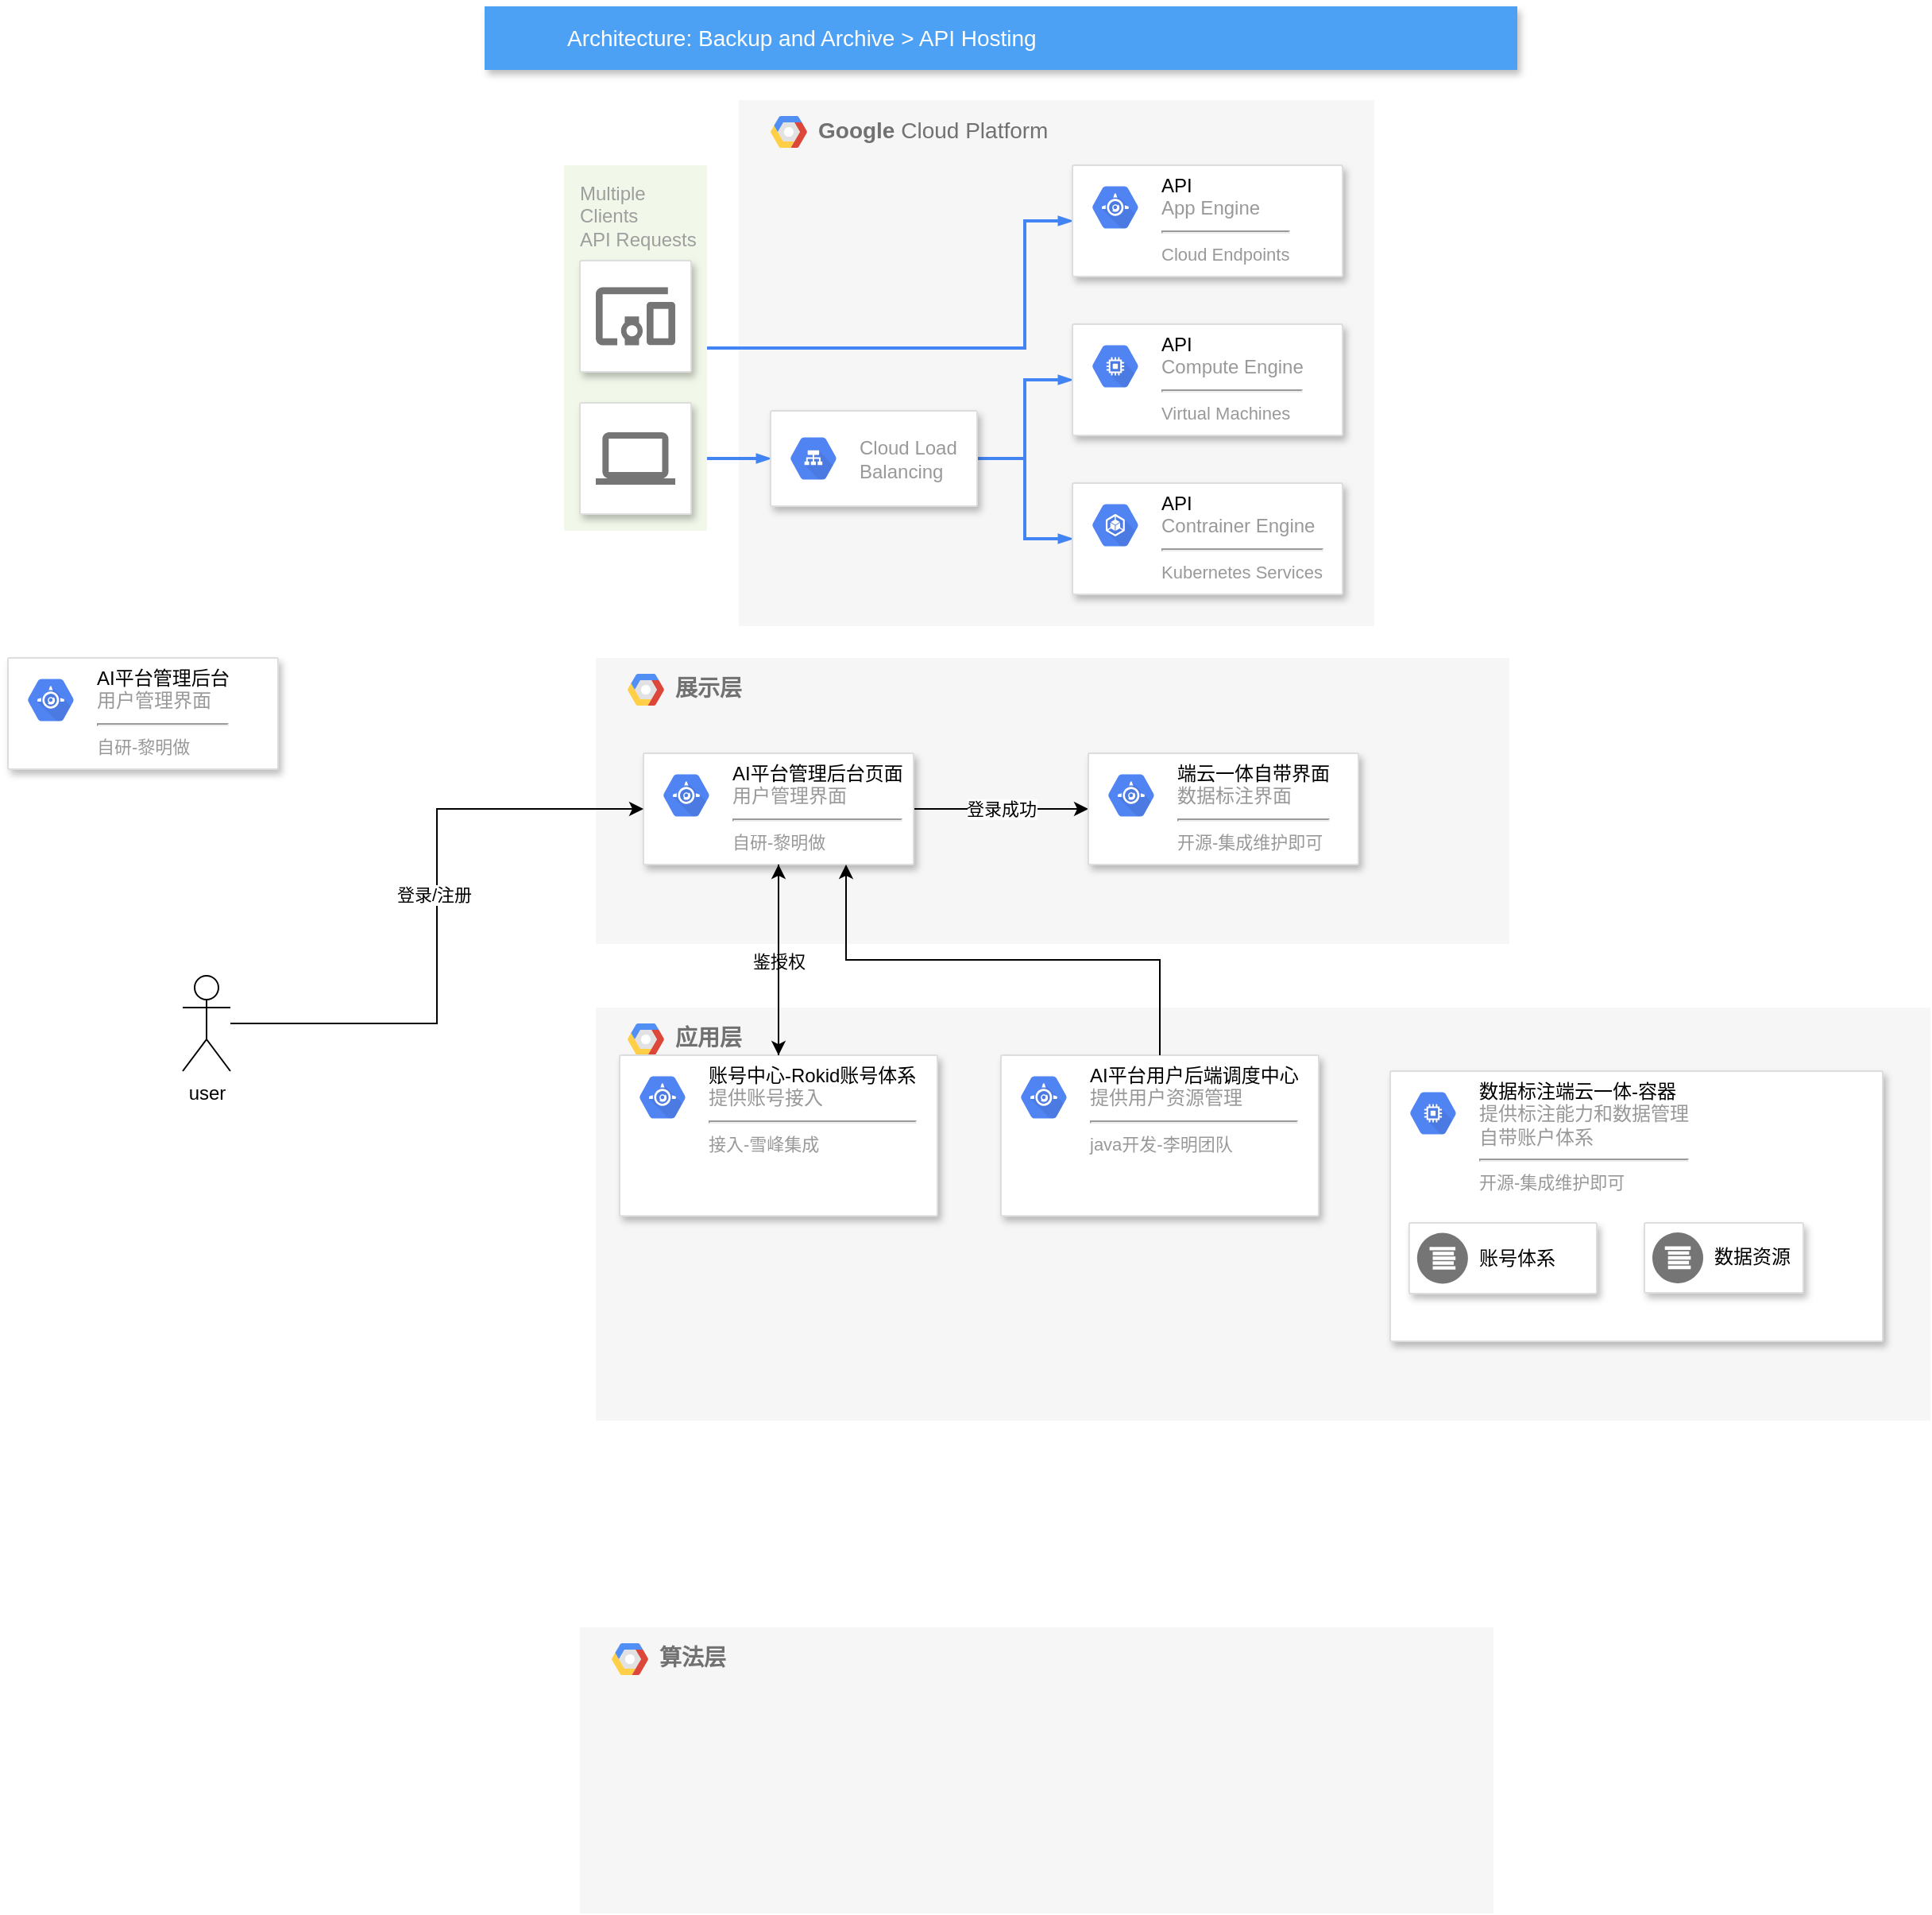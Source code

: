 <mxfile version="17.2.2" type="github">
  <diagram id="f106602c-feb2-e66a-4537-3a34d633f6aa" name="Page-1">
    <mxGraphModel dx="2115" dy="559" grid="1" gridSize="10" guides="1" tooltips="1" connect="1" arrows="1" fold="1" page="1" pageScale="1" pageWidth="1169" pageHeight="827" background="none" math="0" shadow="0">
      <root>
        <mxCell id="0" />
        <mxCell id="1" parent="0" />
        <mxCell id="14" value="&lt;b&gt;Google &lt;/b&gt;Cloud Platform" style="fillColor=#F6F6F6;strokeColor=none;shadow=0;gradientColor=none;fontSize=14;align=left;spacing=10;fontColor=#717171;9E9E9E;verticalAlign=top;spacingTop=-4;fontStyle=0;spacingLeft=40;html=1;" parent="1" vertex="1">
          <mxGeometry x="420" y="99" width="400" height="331" as="geometry" />
        </mxCell>
        <mxCell id="15" value="" style="shape=mxgraph.gcp2.google_cloud_platform;fillColor=#F6F6F6;strokeColor=none;shadow=0;gradientColor=none;" parent="14" vertex="1">
          <mxGeometry width="23" height="20" relative="1" as="geometry">
            <mxPoint x="20" y="10" as="offset" />
          </mxGeometry>
        </mxCell>
        <mxCell id="997" value="Multiple&lt;br&gt;Clients&lt;br&gt;API Requests&lt;br&gt;" style="rounded=1;absoluteArcSize=1;arcSize=2;html=1;strokeColor=none;gradientColor=none;shadow=0;dashed=0;fontSize=12;fontColor=#9E9E9E;align=left;verticalAlign=top;spacing=10;spacingTop=-4;fillColor=#F1F8E9;" parent="1" vertex="1">
          <mxGeometry x="310" y="140" width="90" height="230" as="geometry" />
        </mxCell>
        <mxCell id="818" value="Architecture: Backup and Archive &amp;gt; API Hosting" style="fillColor=#4DA1F5;strokeColor=none;shadow=1;gradientColor=none;fontSize=14;align=left;spacingLeft=50;fontColor=#ffffff;html=1;" parent="1" vertex="1">
          <mxGeometry x="260" y="40" width="650" height="40" as="geometry" />
        </mxCell>
        <mxCell id="999" style="edgeStyle=orthogonalEdgeStyle;rounded=0;elbow=vertical;html=1;labelBackgroundColor=none;startFill=1;startSize=4;endArrow=blockThin;endFill=1;endSize=4;jettySize=auto;orthogonalLoop=1;strokeColor=#4284F3;strokeWidth=2;fontSize=12;fontColor=#000000;align=left;dashed=0;" parent="1" source="997" target="991" edge="1">
          <mxGeometry relative="1" as="geometry">
            <Array as="points">
              <mxPoint x="600" y="255" />
              <mxPoint x="600" y="175" />
            </Array>
          </mxGeometry>
        </mxCell>
        <mxCell id="985" value="" style="strokeColor=#dddddd;fillColor=#ffffff;shadow=1;strokeWidth=1;rounded=1;absoluteArcSize=1;arcSize=2;labelPosition=center;verticalLabelPosition=middle;align=center;verticalAlign=bottom;spacingLeft=0;fontColor=#999999;fontSize=12;whiteSpace=wrap;spacingBottom=2;html=1;" parent="1" vertex="1">
          <mxGeometry x="320" y="200" width="70" height="70" as="geometry" />
        </mxCell>
        <mxCell id="986" value="" style="dashed=0;connectable=0;html=1;fillColor=#757575;strokeColor=none;shape=mxgraph.gcp2.mobile_devices;part=1;" parent="985" vertex="1">
          <mxGeometry x="0.5" width="50" height="36.5" relative="1" as="geometry">
            <mxPoint x="-25" y="16.75" as="offset" />
          </mxGeometry>
        </mxCell>
        <mxCell id="998" style="edgeStyle=elbowEdgeStyle;rounded=0;elbow=vertical;html=1;labelBackgroundColor=none;startFill=1;startSize=4;endArrow=blockThin;endFill=1;endSize=4;jettySize=auto;orthogonalLoop=1;strokeColor=#4284F3;strokeWidth=2;fontSize=12;fontColor=#000000;align=left;dashed=0;" parent="1" source="997" target="989" edge="1">
          <mxGeometry relative="1" as="geometry" />
        </mxCell>
        <mxCell id="987" value="" style="strokeColor=#dddddd;fillColor=#ffffff;shadow=1;strokeWidth=1;rounded=1;absoluteArcSize=1;arcSize=2;labelPosition=center;verticalLabelPosition=middle;align=center;verticalAlign=bottom;spacingLeft=0;fontColor=#999999;fontSize=12;whiteSpace=wrap;spacingBottom=2;html=1;" parent="1" vertex="1">
          <mxGeometry x="320" y="289.5" width="70" height="70" as="geometry" />
        </mxCell>
        <mxCell id="988" value="" style="dashed=0;connectable=0;html=1;fillColor=#757575;strokeColor=none;shape=mxgraph.gcp2.laptop;part=1;" parent="987" vertex="1">
          <mxGeometry x="0.5" width="50" height="33" relative="1" as="geometry">
            <mxPoint x="-25" y="18.5" as="offset" />
          </mxGeometry>
        </mxCell>
        <mxCell id="1000" style="edgeStyle=orthogonalEdgeStyle;rounded=0;elbow=vertical;html=1;labelBackgroundColor=none;startFill=1;startSize=4;endArrow=blockThin;endFill=1;endSize=4;jettySize=auto;orthogonalLoop=1;strokeColor=#4284F3;strokeWidth=2;fontSize=12;fontColor=#000000;align=left;dashed=0;" parent="1" source="989" target="993" edge="1">
          <mxGeometry relative="1" as="geometry" />
        </mxCell>
        <mxCell id="1001" style="edgeStyle=orthogonalEdgeStyle;rounded=0;elbow=vertical;html=1;labelBackgroundColor=none;startFill=1;startSize=4;endArrow=blockThin;endFill=1;endSize=4;jettySize=auto;orthogonalLoop=1;strokeColor=#4284F3;strokeWidth=2;fontSize=12;fontColor=#000000;align=left;dashed=0;" parent="1" source="989" target="995" edge="1">
          <mxGeometry relative="1" as="geometry" />
        </mxCell>
        <mxCell id="989" value="" style="strokeColor=#dddddd;fillColor=#ffffff;shadow=1;strokeWidth=1;rounded=1;absoluteArcSize=1;arcSize=2;fontSize=11;fontColor=#9E9E9E;align=center;html=1;" parent="1" vertex="1">
          <mxGeometry x="440" y="294.5" width="130" height="60" as="geometry" />
        </mxCell>
        <mxCell id="990" value="Cloud Load&#xa;Balancing" style="dashed=0;connectable=0;html=1;fillColor=#5184F3;strokeColor=none;shape=mxgraph.gcp2.hexIcon;prIcon=cloud_load_balancing;part=1;labelPosition=right;verticalLabelPosition=middle;align=left;verticalAlign=middle;spacingLeft=5;fontColor=#999999;fontSize=12;" parent="989" vertex="1">
          <mxGeometry y="0.5" width="44" height="39" relative="1" as="geometry">
            <mxPoint x="5" y="-19.5" as="offset" />
          </mxGeometry>
        </mxCell>
        <mxCell id="991" value="" style="strokeColor=#dddddd;fillColor=#ffffff;shadow=1;strokeWidth=1;rounded=1;absoluteArcSize=1;arcSize=2;fontSize=11;fontColor=#9E9E9E;align=center;html=1;" parent="1" vertex="1">
          <mxGeometry x="630" y="140" width="170" height="70" as="geometry" />
        </mxCell>
        <mxCell id="992" value="&lt;font color=&quot;#000000&quot;&gt;API&lt;/font&gt;&lt;br&gt;App Engine&lt;hr&gt;&lt;font style=&quot;font-size: 11px&quot;&gt;Cloud Endpoints&lt;/font&gt;" style="dashed=0;connectable=0;html=1;fillColor=#5184F3;strokeColor=none;shape=mxgraph.gcp2.hexIcon;prIcon=app_engine;part=1;labelPosition=right;verticalLabelPosition=middle;align=left;verticalAlign=top;spacingLeft=5;fontColor=#999999;fontSize=12;spacingTop=-8;" parent="991" vertex="1">
          <mxGeometry width="44" height="39" relative="1" as="geometry">
            <mxPoint x="5" y="7" as="offset" />
          </mxGeometry>
        </mxCell>
        <mxCell id="993" value="" style="strokeColor=#dddddd;fillColor=#ffffff;shadow=1;strokeWidth=1;rounded=1;absoluteArcSize=1;arcSize=2;fontSize=11;fontColor=#9E9E9E;align=center;html=1;" parent="1" vertex="1">
          <mxGeometry x="630" y="240" width="170" height="70" as="geometry" />
        </mxCell>
        <mxCell id="994" value="&lt;font color=&quot;#000000&quot;&gt;API&lt;/font&gt;&lt;br&gt;Compute Engine&lt;hr&gt;&lt;font style=&quot;font-size: 11px&quot;&gt;Virtual Machines&lt;/font&gt;" style="dashed=0;connectable=0;html=1;fillColor=#5184F3;strokeColor=none;shape=mxgraph.gcp2.hexIcon;prIcon=compute_engine;part=1;labelPosition=right;verticalLabelPosition=middle;align=left;verticalAlign=top;spacingLeft=5;fontColor=#999999;fontSize=12;spacingTop=-8;" parent="993" vertex="1">
          <mxGeometry width="44" height="39" relative="1" as="geometry">
            <mxPoint x="5" y="7" as="offset" />
          </mxGeometry>
        </mxCell>
        <mxCell id="995" value="" style="strokeColor=#dddddd;fillColor=#ffffff;shadow=1;strokeWidth=1;rounded=1;absoluteArcSize=1;arcSize=2;fontSize=11;fontColor=#9E9E9E;align=center;html=1;" parent="1" vertex="1">
          <mxGeometry x="630" y="340" width="170" height="70" as="geometry" />
        </mxCell>
        <mxCell id="996" value="&lt;font color=&quot;#000000&quot;&gt;API&lt;/font&gt;&lt;br&gt;Contrainer Engine&lt;hr&gt;&lt;font style=&quot;font-size: 11px&quot;&gt;Kubernetes Services&lt;/font&gt;" style="dashed=0;connectable=0;html=1;fillColor=#5184F3;strokeColor=none;shape=mxgraph.gcp2.hexIcon;prIcon=container_engine;part=1;labelPosition=right;verticalLabelPosition=middle;align=left;verticalAlign=top;spacingLeft=5;fontColor=#999999;fontSize=12;spacingTop=-8;" parent="995" vertex="1">
          <mxGeometry width="44" height="39" relative="1" as="geometry">
            <mxPoint x="5" y="7" as="offset" />
          </mxGeometry>
        </mxCell>
        <mxCell id="q__DUi-fNcWMA-XT6eUi-1006" value="&lt;b&gt;展示层&lt;/b&gt;" style="fillColor=#F6F6F6;strokeColor=none;shadow=0;gradientColor=none;fontSize=14;align=left;spacing=10;fontColor=#717171;9E9E9E;verticalAlign=top;spacingTop=-4;fontStyle=0;spacingLeft=40;html=1;" vertex="1" parent="1">
          <mxGeometry x="330" y="450" width="575" height="180" as="geometry" />
        </mxCell>
        <mxCell id="q__DUi-fNcWMA-XT6eUi-1007" value="" style="shape=mxgraph.gcp2.google_cloud_platform;fillColor=#F6F6F6;strokeColor=none;shadow=0;gradientColor=none;" vertex="1" parent="q__DUi-fNcWMA-XT6eUi-1006">
          <mxGeometry width="23" height="20" relative="1" as="geometry">
            <mxPoint x="20" y="10" as="offset" />
          </mxGeometry>
        </mxCell>
        <mxCell id="q__DUi-fNcWMA-XT6eUi-1037" value="登录成功" style="edgeStyle=orthogonalEdgeStyle;rounded=0;orthogonalLoop=1;jettySize=auto;html=1;entryX=0;entryY=0.5;entryDx=0;entryDy=0;" edge="1" parent="q__DUi-fNcWMA-XT6eUi-1006" source="q__DUi-fNcWMA-XT6eUi-1012" target="q__DUi-fNcWMA-XT6eUi-1018">
          <mxGeometry relative="1" as="geometry" />
        </mxCell>
        <mxCell id="q__DUi-fNcWMA-XT6eUi-1012" value="" style="strokeColor=#dddddd;fillColor=#ffffff;shadow=1;strokeWidth=1;rounded=1;absoluteArcSize=1;arcSize=2;fontSize=11;fontColor=#9E9E9E;align=center;html=1;" vertex="1" parent="q__DUi-fNcWMA-XT6eUi-1006">
          <mxGeometry x="30" y="60" width="170" height="70" as="geometry" />
        </mxCell>
        <mxCell id="q__DUi-fNcWMA-XT6eUi-1013" value="&lt;font color=&quot;#000000&quot;&gt;AI平台管理后台页面&lt;/font&gt;&lt;br&gt;用户管理界面&lt;hr&gt;&lt;span style=&quot;font-size: 11px&quot;&gt;自研-黎明做&lt;/span&gt;" style="dashed=0;connectable=0;html=1;fillColor=#5184F3;strokeColor=none;shape=mxgraph.gcp2.hexIcon;prIcon=app_engine;part=1;labelPosition=right;verticalLabelPosition=middle;align=left;verticalAlign=top;spacingLeft=5;fontColor=#999999;fontSize=12;spacingTop=-8;" vertex="1" parent="q__DUi-fNcWMA-XT6eUi-1012">
          <mxGeometry width="44" height="39" relative="1" as="geometry">
            <mxPoint x="5" y="7" as="offset" />
          </mxGeometry>
        </mxCell>
        <mxCell id="q__DUi-fNcWMA-XT6eUi-1018" value="" style="strokeColor=#dddddd;fillColor=#ffffff;shadow=1;strokeWidth=1;rounded=1;absoluteArcSize=1;arcSize=2;fontSize=11;fontColor=#9E9E9E;align=center;html=1;" vertex="1" parent="q__DUi-fNcWMA-XT6eUi-1006">
          <mxGeometry x="310" y="60" width="170" height="70" as="geometry" />
        </mxCell>
        <mxCell id="q__DUi-fNcWMA-XT6eUi-1019" value="&lt;font color=&quot;#000000&quot;&gt;端云一体自带界面&lt;/font&gt;&lt;br&gt;数据标注界面&lt;hr&gt;&lt;span style=&quot;font-size: 11px&quot;&gt;开源-集成维护即可&lt;/span&gt;" style="dashed=0;connectable=0;html=1;fillColor=#5184F3;strokeColor=none;shape=mxgraph.gcp2.hexIcon;prIcon=app_engine;part=1;labelPosition=right;verticalLabelPosition=middle;align=left;verticalAlign=top;spacingLeft=5;fontColor=#999999;fontSize=12;spacingTop=-8;" vertex="1" parent="q__DUi-fNcWMA-XT6eUi-1018">
          <mxGeometry width="44" height="39" relative="1" as="geometry">
            <mxPoint x="5" y="7" as="offset" />
          </mxGeometry>
        </mxCell>
        <mxCell id="q__DUi-fNcWMA-XT6eUi-1021" value="&lt;b&gt;应用层&lt;/b&gt;" style="fillColor=#F6F6F6;strokeColor=none;shadow=0;gradientColor=none;fontSize=14;align=left;spacing=10;fontColor=#717171;9E9E9E;verticalAlign=top;spacingTop=-4;fontStyle=0;spacingLeft=40;html=1;" vertex="1" parent="1">
          <mxGeometry x="330" y="670" width="840" height="260" as="geometry" />
        </mxCell>
        <mxCell id="q__DUi-fNcWMA-XT6eUi-1022" value="" style="shape=mxgraph.gcp2.google_cloud_platform;fillColor=#F6F6F6;strokeColor=none;shadow=0;gradientColor=none;" vertex="1" parent="q__DUi-fNcWMA-XT6eUi-1021">
          <mxGeometry width="23" height="20" relative="1" as="geometry">
            <mxPoint x="20" y="10" as="offset" />
          </mxGeometry>
        </mxCell>
        <mxCell id="q__DUi-fNcWMA-XT6eUi-1025" value="" style="strokeColor=#dddddd;fillColor=#ffffff;shadow=1;strokeWidth=1;rounded=1;absoluteArcSize=1;arcSize=2;fontSize=11;fontColor=#9E9E9E;align=center;html=1;" vertex="1" parent="q__DUi-fNcWMA-XT6eUi-1021">
          <mxGeometry x="15" y="30.004" width="200" height="101.111" as="geometry" />
        </mxCell>
        <mxCell id="q__DUi-fNcWMA-XT6eUi-1026" value="&lt;font color=&quot;#000000&quot;&gt;账号中心-Rokid账号体系&lt;/font&gt;&lt;br&gt;提供账号接入&lt;hr&gt;&lt;span style=&quot;font-size: 11px&quot;&gt;接入-雪峰集成&lt;/span&gt;" style="dashed=0;connectable=0;html=1;fillColor=#5184F3;strokeColor=none;shape=mxgraph.gcp2.hexIcon;prIcon=app_engine;part=1;labelPosition=right;verticalLabelPosition=middle;align=left;verticalAlign=top;spacingLeft=5;fontColor=#999999;fontSize=12;spacingTop=-8;" vertex="1" parent="q__DUi-fNcWMA-XT6eUi-1025">
          <mxGeometry width="44" height="39" relative="1" as="geometry">
            <mxPoint x="5" y="7" as="offset" />
          </mxGeometry>
        </mxCell>
        <mxCell id="q__DUi-fNcWMA-XT6eUi-1014" value="" style="strokeColor=#dddddd;fillColor=#ffffff;shadow=1;strokeWidth=1;rounded=1;absoluteArcSize=1;arcSize=2;fontSize=11;fontColor=#9E9E9E;align=center;html=1;" vertex="1" parent="q__DUi-fNcWMA-XT6eUi-1021">
          <mxGeometry x="500" y="40" width="310" height="170" as="geometry" />
        </mxCell>
        <mxCell id="q__DUi-fNcWMA-XT6eUi-1015" value="&lt;font color=&quot;#000000&quot;&gt;数据标注端云一体-容器&lt;/font&gt;&lt;br&gt;提供标注能力和数据管理&lt;br&gt;自带账户体系&lt;br&gt;&lt;hr&gt;&lt;span style=&quot;font-size: 11px&quot;&gt;开源-集成维护即可&lt;/span&gt;" style="dashed=0;connectable=0;html=1;fillColor=#5184F3;strokeColor=none;shape=mxgraph.gcp2.hexIcon;prIcon=compute_engine;part=1;labelPosition=right;verticalLabelPosition=middle;align=left;verticalAlign=top;spacingLeft=5;fontColor=#999999;fontSize=12;spacingTop=-8;" vertex="1" parent="q__DUi-fNcWMA-XT6eUi-1014">
          <mxGeometry width="44" height="39" relative="1" as="geometry">
            <mxPoint x="5" y="7" as="offset" />
          </mxGeometry>
        </mxCell>
        <mxCell id="q__DUi-fNcWMA-XT6eUi-1039" value="" style="strokeColor=#dddddd;shadow=1;strokeWidth=1;rounded=1;absoluteArcSize=1;arcSize=2;" vertex="1" parent="q__DUi-fNcWMA-XT6eUi-1014">
          <mxGeometry x="11.92" y="95.46" width="118.08" height="44.54" as="geometry" />
        </mxCell>
        <mxCell id="q__DUi-fNcWMA-XT6eUi-1040" value="账号体系" style="sketch=0;dashed=0;connectable=0;html=1;fillColor=#757575;strokeColor=none;shape=mxgraph.gcp2.logs_api;part=1;labelPosition=right;verticalLabelPosition=middle;align=left;verticalAlign=middle;spacingLeft=5;fontSize=12;" vertex="1" parent="q__DUi-fNcWMA-XT6eUi-1039">
          <mxGeometry y="0.5" width="32" height="32" relative="1" as="geometry">
            <mxPoint x="5" y="-16" as="offset" />
          </mxGeometry>
        </mxCell>
        <mxCell id="q__DUi-fNcWMA-XT6eUi-1044" value="" style="strokeColor=#dddddd;shadow=1;strokeWidth=1;rounded=1;absoluteArcSize=1;arcSize=2;" vertex="1" parent="q__DUi-fNcWMA-XT6eUi-1014">
          <mxGeometry x="160" y="95.46" width="100" height="44" as="geometry" />
        </mxCell>
        <mxCell id="q__DUi-fNcWMA-XT6eUi-1045" value="数据资源" style="sketch=0;dashed=0;connectable=0;html=1;fillColor=#757575;strokeColor=none;shape=mxgraph.gcp2.logs_api;part=1;labelPosition=right;verticalLabelPosition=middle;align=left;verticalAlign=middle;spacingLeft=5;fontSize=12;" vertex="1" parent="q__DUi-fNcWMA-XT6eUi-1044">
          <mxGeometry y="0.5" width="32" height="32" relative="1" as="geometry">
            <mxPoint x="5" y="-16" as="offset" />
          </mxGeometry>
        </mxCell>
        <mxCell id="q__DUi-fNcWMA-XT6eUi-1041" value="" style="strokeColor=#dddddd;fillColor=#ffffff;shadow=1;strokeWidth=1;rounded=1;absoluteArcSize=1;arcSize=2;fontSize=11;fontColor=#9E9E9E;align=center;html=1;" vertex="1" parent="q__DUi-fNcWMA-XT6eUi-1021">
          <mxGeometry x="255" y="30.004" width="200" height="101.111" as="geometry" />
        </mxCell>
        <mxCell id="q__DUi-fNcWMA-XT6eUi-1042" value="&lt;font color=&quot;#000000&quot;&gt;AI平台用户后端调度中心&lt;/font&gt;&lt;br&gt;提供用户资源管理&lt;hr&gt;&lt;span style=&quot;font-size: 11px&quot;&gt;java开发-李明团队&lt;/span&gt;" style="dashed=0;connectable=0;html=1;fillColor=#5184F3;strokeColor=none;shape=mxgraph.gcp2.hexIcon;prIcon=app_engine;part=1;labelPosition=right;verticalLabelPosition=middle;align=left;verticalAlign=top;spacingLeft=5;fontColor=#999999;fontSize=12;spacingTop=-8;" vertex="1" parent="q__DUi-fNcWMA-XT6eUi-1041">
          <mxGeometry width="44" height="39" relative="1" as="geometry">
            <mxPoint x="5" y="7" as="offset" />
          </mxGeometry>
        </mxCell>
        <mxCell id="q__DUi-fNcWMA-XT6eUi-1023" value="" style="strokeColor=#dddddd;fillColor=#ffffff;shadow=1;strokeWidth=1;rounded=1;absoluteArcSize=1;arcSize=2;fontSize=11;fontColor=#9E9E9E;align=center;html=1;" vertex="1" parent="1">
          <mxGeometry x="-40" y="450" width="170" height="70" as="geometry" />
        </mxCell>
        <mxCell id="q__DUi-fNcWMA-XT6eUi-1024" value="&lt;font color=&quot;#000000&quot;&gt;AI平台管理后台&lt;/font&gt;&lt;br&gt;用户管理界面&lt;hr&gt;&lt;span style=&quot;font-size: 11px&quot;&gt;自研-黎明做&lt;/span&gt;" style="dashed=0;connectable=0;html=1;fillColor=#5184F3;strokeColor=none;shape=mxgraph.gcp2.hexIcon;prIcon=app_engine;part=1;labelPosition=right;verticalLabelPosition=middle;align=left;verticalAlign=top;spacingLeft=5;fontColor=#999999;fontSize=12;spacingTop=-8;" vertex="1" parent="q__DUi-fNcWMA-XT6eUi-1023">
          <mxGeometry width="44" height="39" relative="1" as="geometry">
            <mxPoint x="5" y="7" as="offset" />
          </mxGeometry>
        </mxCell>
        <mxCell id="q__DUi-fNcWMA-XT6eUi-1027" value="&lt;b&gt;算法层&lt;/b&gt;" style="fillColor=#F6F6F6;strokeColor=none;shadow=0;gradientColor=none;fontSize=14;align=left;spacing=10;fontColor=#717171;9E9E9E;verticalAlign=top;spacingTop=-4;fontStyle=0;spacingLeft=40;html=1;" vertex="1" parent="1">
          <mxGeometry x="320" y="1060" width="575" height="180" as="geometry" />
        </mxCell>
        <mxCell id="q__DUi-fNcWMA-XT6eUi-1028" value="" style="shape=mxgraph.gcp2.google_cloud_platform;fillColor=#F6F6F6;strokeColor=none;shadow=0;gradientColor=none;" vertex="1" parent="q__DUi-fNcWMA-XT6eUi-1027">
          <mxGeometry width="23" height="20" relative="1" as="geometry">
            <mxPoint x="20" y="10" as="offset" />
          </mxGeometry>
        </mxCell>
        <mxCell id="q__DUi-fNcWMA-XT6eUi-1031" style="edgeStyle=orthogonalEdgeStyle;rounded=0;orthogonalLoop=1;jettySize=auto;html=1;entryX=0;entryY=0.5;entryDx=0;entryDy=0;" edge="1" parent="1" source="q__DUi-fNcWMA-XT6eUi-1029" target="q__DUi-fNcWMA-XT6eUi-1012">
          <mxGeometry relative="1" as="geometry" />
        </mxCell>
        <mxCell id="q__DUi-fNcWMA-XT6eUi-1032" value="登录/注册" style="edgeLabel;html=1;align=center;verticalAlign=middle;resizable=0;points=[];" vertex="1" connectable="0" parent="q__DUi-fNcWMA-XT6eUi-1031">
          <mxGeometry x="0.068" y="2" relative="1" as="geometry">
            <mxPoint as="offset" />
          </mxGeometry>
        </mxCell>
        <mxCell id="q__DUi-fNcWMA-XT6eUi-1029" value="user" style="shape=umlActor;verticalLabelPosition=bottom;verticalAlign=top;html=1;outlineConnect=0;" vertex="1" parent="1">
          <mxGeometry x="70" y="650" width="30" height="60" as="geometry" />
        </mxCell>
        <mxCell id="q__DUi-fNcWMA-XT6eUi-1033" style="edgeStyle=orthogonalEdgeStyle;rounded=0;orthogonalLoop=1;jettySize=auto;html=1;exitX=0.5;exitY=1;exitDx=0;exitDy=0;" edge="1" parent="1" source="q__DUi-fNcWMA-XT6eUi-1012" target="q__DUi-fNcWMA-XT6eUi-1025">
          <mxGeometry relative="1" as="geometry" />
        </mxCell>
        <mxCell id="q__DUi-fNcWMA-XT6eUi-1034" value="鉴授权" style="edgeLabel;html=1;align=center;verticalAlign=middle;resizable=0;points=[];" vertex="1" connectable="0" parent="q__DUi-fNcWMA-XT6eUi-1033">
          <mxGeometry x="0.015" relative="1" as="geometry">
            <mxPoint as="offset" />
          </mxGeometry>
        </mxCell>
        <mxCell id="q__DUi-fNcWMA-XT6eUi-1036" style="edgeStyle=orthogonalEdgeStyle;rounded=0;orthogonalLoop=1;jettySize=auto;html=1;exitX=0.5;exitY=0;exitDx=0;exitDy=0;entryX=0.5;entryY=1;entryDx=0;entryDy=0;" edge="1" parent="1" source="q__DUi-fNcWMA-XT6eUi-1025" target="q__DUi-fNcWMA-XT6eUi-1012">
          <mxGeometry relative="1" as="geometry" />
        </mxCell>
        <mxCell id="q__DUi-fNcWMA-XT6eUi-1043" style="edgeStyle=orthogonalEdgeStyle;rounded=0;orthogonalLoop=1;jettySize=auto;html=1;exitX=0.5;exitY=0;exitDx=0;exitDy=0;entryX=0.75;entryY=1;entryDx=0;entryDy=0;" edge="1" parent="1" source="q__DUi-fNcWMA-XT6eUi-1041" target="q__DUi-fNcWMA-XT6eUi-1012">
          <mxGeometry relative="1" as="geometry" />
        </mxCell>
      </root>
    </mxGraphModel>
  </diagram>
</mxfile>
